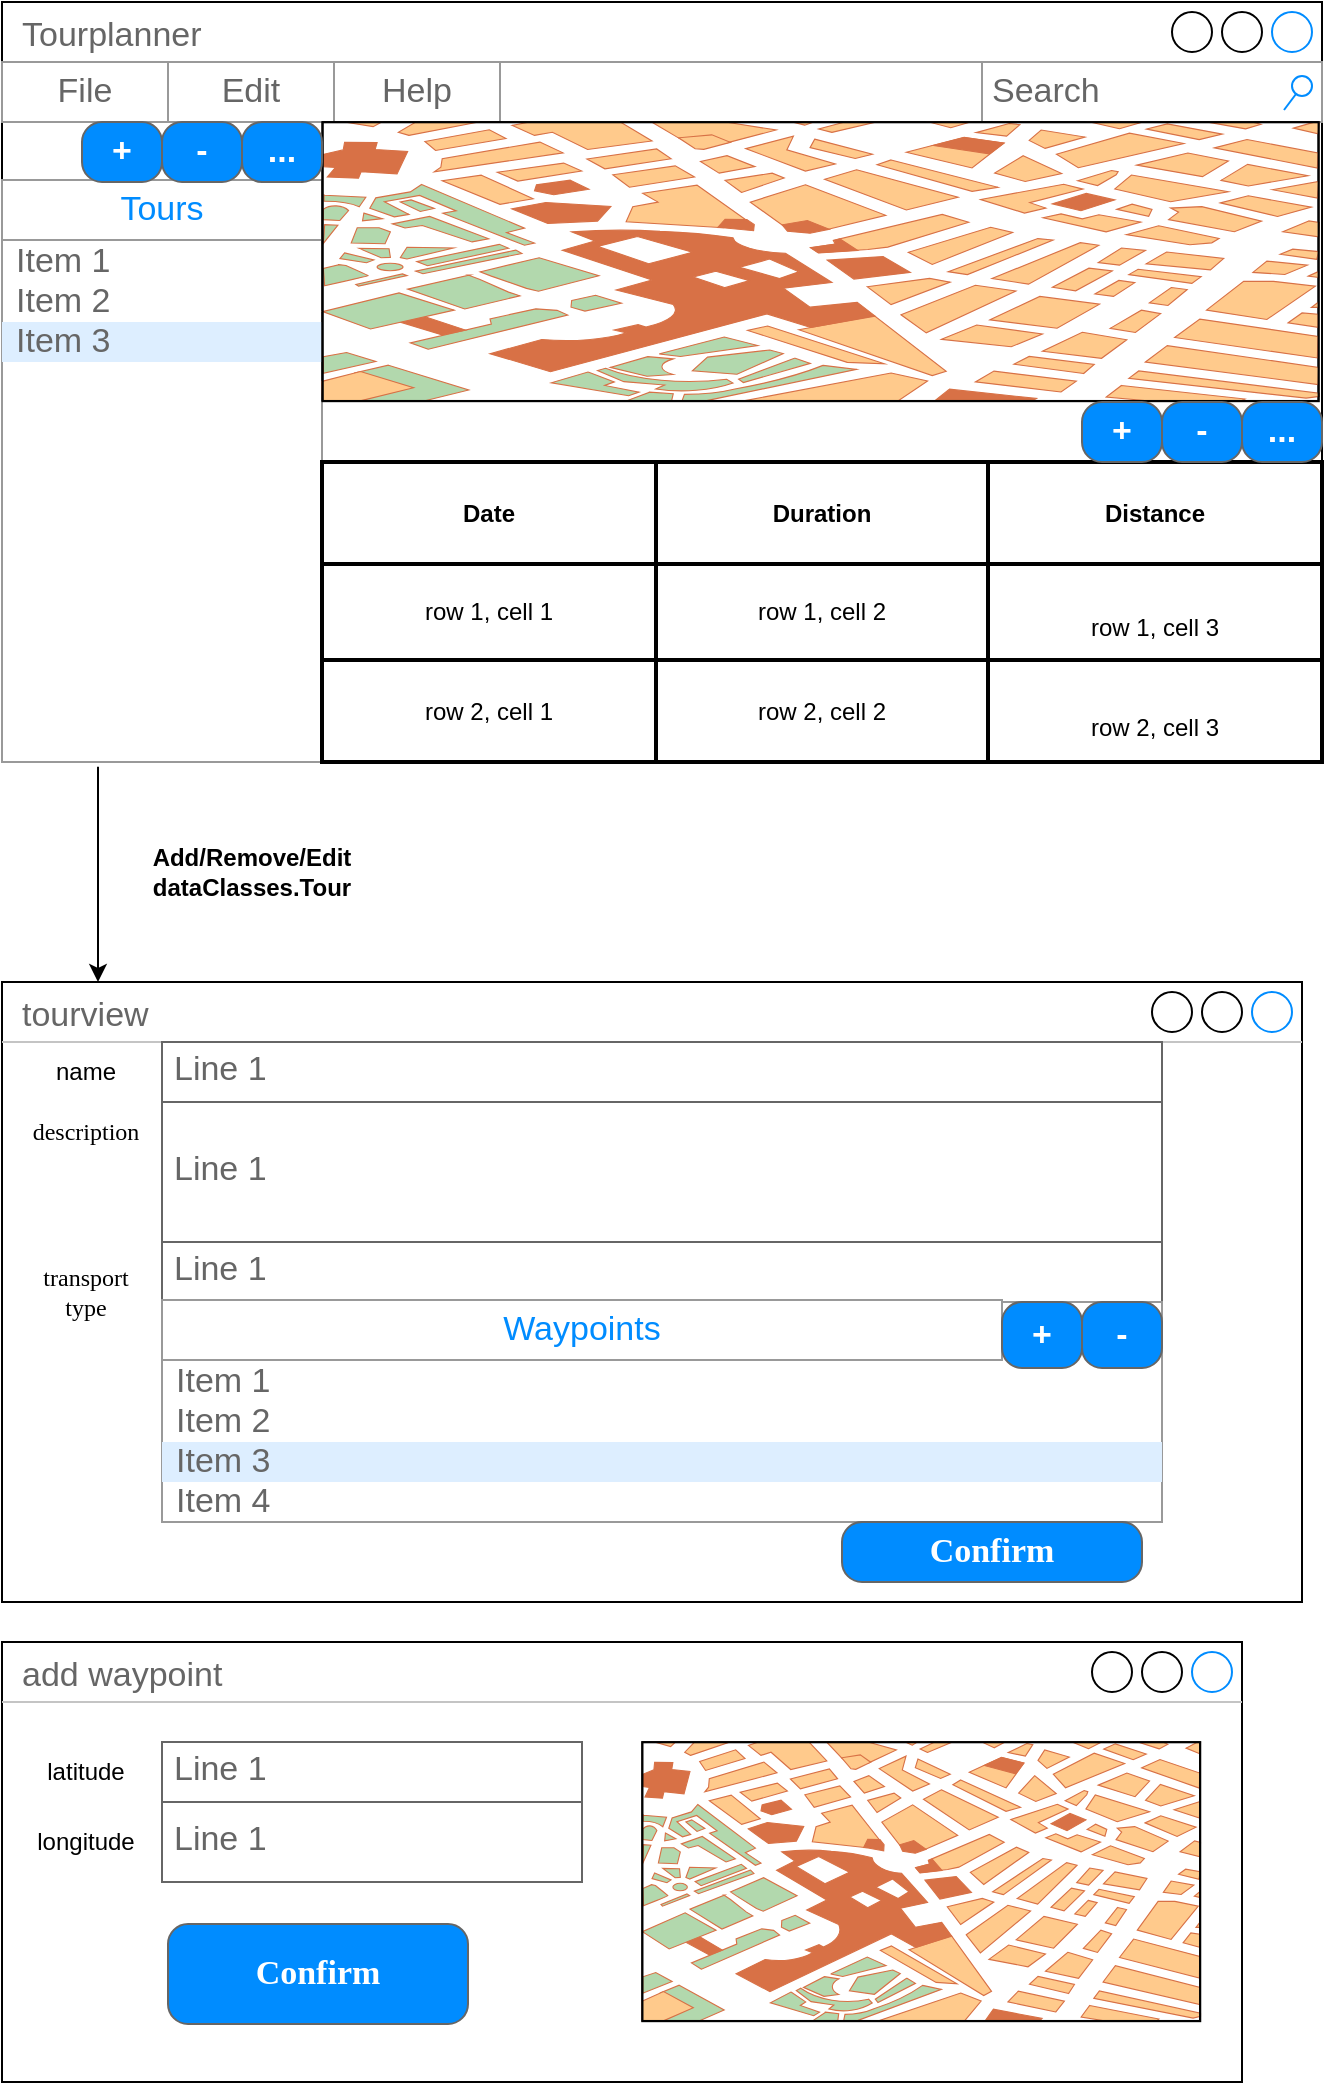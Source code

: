 <mxfile version="21.3.0" type="device">
  <diagram name="Seite-1" id="pwHJBEYoPN8gfofOHMQj">
    <mxGraphModel dx="1235" dy="633" grid="1" gridSize="10" guides="1" tooltips="1" connect="1" arrows="1" fold="1" page="1" pageScale="1" pageWidth="827" pageHeight="1169" math="0" shadow="0">
      <root>
        <mxCell id="0" />
        <mxCell id="1" parent="0" />
        <mxCell id="qxxUC0PWJHGUvFRXpn1j-2" value="Tourplanner" style="strokeWidth=1;shadow=0;dashed=0;align=center;html=1;shape=mxgraph.mockup.containers.window;align=left;verticalAlign=top;spacingLeft=8;strokeColor2=#008cff;strokeColor3=#c4c4c4;fontColor=#666666;mainText=;fontSize=17;labelBackgroundColor=none;whiteSpace=wrap;" vertex="1" parent="1">
          <mxGeometry x="30" y="20" width="660" height="380" as="geometry" />
        </mxCell>
        <mxCell id="qxxUC0PWJHGUvFRXpn1j-3" value="" style="strokeWidth=1;shadow=0;dashed=0;align=center;html=1;shape=mxgraph.mockup.forms.rrect;rSize=0;strokeColor=#999999;" vertex="1" parent="1">
          <mxGeometry x="30" y="50" width="498" height="30" as="geometry" />
        </mxCell>
        <mxCell id="qxxUC0PWJHGUvFRXpn1j-4" value="File" style="strokeColor=inherit;fillColor=inherit;gradientColor=inherit;strokeWidth=1;shadow=0;dashed=0;align=center;html=1;shape=mxgraph.mockup.forms.rrect;rSize=0;fontSize=17;fontColor=#666666;whiteSpace=wrap;" vertex="1" parent="qxxUC0PWJHGUvFRXpn1j-3">
          <mxGeometry width="83" height="30" as="geometry" />
        </mxCell>
        <mxCell id="qxxUC0PWJHGUvFRXpn1j-5" value="Edit" style="strokeColor=inherit;fillColor=inherit;gradientColor=inherit;strokeWidth=1;shadow=0;dashed=0;align=center;html=1;shape=mxgraph.mockup.forms.rrect;rSize=0;fontSize=17;fontColor=#666666;whiteSpace=wrap;" vertex="1" parent="qxxUC0PWJHGUvFRXpn1j-3">
          <mxGeometry x="83" width="83" height="30" as="geometry" />
        </mxCell>
        <mxCell id="qxxUC0PWJHGUvFRXpn1j-6" value="Help" style="strokeColor=inherit;fillColor=inherit;gradientColor=inherit;strokeWidth=1;shadow=0;dashed=0;align=center;html=1;shape=mxgraph.mockup.forms.rrect;rSize=0;fontSize=17;fontColor=#666666;whiteSpace=wrap;" vertex="1" parent="qxxUC0PWJHGUvFRXpn1j-3">
          <mxGeometry x="166" width="83" height="30" as="geometry" />
        </mxCell>
        <mxCell id="qxxUC0PWJHGUvFRXpn1j-10" value="" style="strokeWidth=1;shadow=0;dashed=0;align=center;html=1;shape=mxgraph.mockup.forms.rrect;rSize=0;strokeColor=#999999;fillColor=#ffffff;" vertex="1" parent="1">
          <mxGeometry x="30" y="110" width="160" height="290" as="geometry" />
        </mxCell>
        <mxCell id="qxxUC0PWJHGUvFRXpn1j-11" value="Tours" style="strokeWidth=1;shadow=0;dashed=0;align=center;html=1;shape=mxgraph.mockup.forms.rrect;rSize=0;strokeColor=#999999;fontColor=#008cff;fontSize=17;fillColor=#ffffff;resizeWidth=1;whiteSpace=wrap;" vertex="1" parent="qxxUC0PWJHGUvFRXpn1j-10">
          <mxGeometry width="160" height="30" relative="1" as="geometry">
            <mxPoint y="-1" as="offset" />
          </mxGeometry>
        </mxCell>
        <mxCell id="qxxUC0PWJHGUvFRXpn1j-12" value="Item 1" style="strokeWidth=1;shadow=0;dashed=0;align=center;html=1;shape=mxgraph.mockup.forms.anchor;fontSize=17;fontColor=#666666;align=left;spacingLeft=5;resizeWidth=1;whiteSpace=wrap;" vertex="1" parent="qxxUC0PWJHGUvFRXpn1j-10">
          <mxGeometry width="160" height="20" relative="1" as="geometry">
            <mxPoint y="30" as="offset" />
          </mxGeometry>
        </mxCell>
        <mxCell id="qxxUC0PWJHGUvFRXpn1j-13" value="Item 2" style="strokeWidth=1;shadow=0;dashed=0;align=center;html=1;shape=mxgraph.mockup.forms.anchor;fontSize=17;fontColor=#666666;align=left;spacingLeft=5;resizeWidth=1;whiteSpace=wrap;" vertex="1" parent="qxxUC0PWJHGUvFRXpn1j-10">
          <mxGeometry width="160" height="20" relative="1" as="geometry">
            <mxPoint y="50" as="offset" />
          </mxGeometry>
        </mxCell>
        <mxCell id="qxxUC0PWJHGUvFRXpn1j-14" value="Item 3" style="strokeWidth=1;shadow=0;dashed=0;align=center;html=1;shape=mxgraph.mockup.forms.rrect;rSize=0;fontSize=17;fontColor=#666666;align=left;spacingLeft=5;fillColor=#ddeeff;strokeColor=none;resizeWidth=1;whiteSpace=wrap;" vertex="1" parent="qxxUC0PWJHGUvFRXpn1j-10">
          <mxGeometry width="160" height="20" relative="1" as="geometry">
            <mxPoint y="70" as="offset" />
          </mxGeometry>
        </mxCell>
        <mxCell id="qxxUC0PWJHGUvFRXpn1j-16" value="Search" style="strokeWidth=1;shadow=0;dashed=0;align=center;html=1;shape=mxgraph.mockup.forms.searchBox;strokeColor=#999999;mainText=;strokeColor2=#008cff;fontColor=#666666;fontSize=17;align=left;spacingLeft=3;whiteSpace=wrap;" vertex="1" parent="1">
          <mxGeometry x="520" y="50" width="170" height="30" as="geometry" />
        </mxCell>
        <mxCell id="qxxUC0PWJHGUvFRXpn1j-17" value="" style="shape=table;html=1;whiteSpace=wrap;startSize=0;container=1;collapsible=0;childLayout=tableLayout;strokeWidth=2;" vertex="1" parent="1">
          <mxGeometry x="190" y="250" width="500" height="150" as="geometry" />
        </mxCell>
        <mxCell id="qxxUC0PWJHGUvFRXpn1j-18" value="" style="shape=tableRow;horizontal=0;startSize=0;swimlaneHead=0;swimlaneBody=0;top=0;left=0;bottom=0;right=0;collapsible=0;dropTarget=0;fillColor=none;points=[[0,0.5],[1,0.5]];portConstraint=eastwest;" vertex="1" parent="qxxUC0PWJHGUvFRXpn1j-17">
          <mxGeometry width="500" height="51" as="geometry" />
        </mxCell>
        <mxCell id="qxxUC0PWJHGUvFRXpn1j-19" value="Date" style="shape=partialRectangle;html=1;whiteSpace=wrap;connectable=0;fillColor=none;top=0;left=0;bottom=0;right=0;overflow=hidden;fontStyle=1" vertex="1" parent="qxxUC0PWJHGUvFRXpn1j-18">
          <mxGeometry width="167" height="51" as="geometry">
            <mxRectangle width="167" height="51" as="alternateBounds" />
          </mxGeometry>
        </mxCell>
        <mxCell id="qxxUC0PWJHGUvFRXpn1j-20" value="Duration" style="shape=partialRectangle;html=1;whiteSpace=wrap;connectable=0;fillColor=none;top=0;left=0;bottom=0;right=0;overflow=hidden;fontStyle=1" vertex="1" parent="qxxUC0PWJHGUvFRXpn1j-18">
          <mxGeometry x="167" width="166" height="51" as="geometry">
            <mxRectangle width="166" height="51" as="alternateBounds" />
          </mxGeometry>
        </mxCell>
        <mxCell id="qxxUC0PWJHGUvFRXpn1j-52" value="Distance" style="shape=partialRectangle;html=1;whiteSpace=wrap;connectable=0;fillColor=none;top=0;left=0;bottom=0;right=0;overflow=hidden;fontStyle=1" vertex="1" parent="qxxUC0PWJHGUvFRXpn1j-18">
          <mxGeometry x="333" width="167" height="51" as="geometry">
            <mxRectangle width="167" height="51" as="alternateBounds" />
          </mxGeometry>
        </mxCell>
        <mxCell id="qxxUC0PWJHGUvFRXpn1j-21" value="" style="shape=tableRow;horizontal=0;startSize=0;swimlaneHead=0;swimlaneBody=0;top=0;left=0;bottom=0;right=0;collapsible=0;dropTarget=0;fillColor=none;points=[[0,0.5],[1,0.5]];portConstraint=eastwest;" vertex="1" parent="qxxUC0PWJHGUvFRXpn1j-17">
          <mxGeometry y="51" width="500" height="48" as="geometry" />
        </mxCell>
        <mxCell id="qxxUC0PWJHGUvFRXpn1j-22" value="row 1, cell 1" style="shape=partialRectangle;html=1;whiteSpace=wrap;connectable=0;fillColor=none;top=0;left=0;bottom=0;right=0;overflow=hidden;" vertex="1" parent="qxxUC0PWJHGUvFRXpn1j-21">
          <mxGeometry width="167" height="48" as="geometry">
            <mxRectangle width="167" height="48" as="alternateBounds" />
          </mxGeometry>
        </mxCell>
        <mxCell id="qxxUC0PWJHGUvFRXpn1j-23" value="row 1, cell 2" style="shape=partialRectangle;html=1;whiteSpace=wrap;connectable=0;fillColor=none;top=0;left=0;bottom=0;right=0;overflow=hidden;" vertex="1" parent="qxxUC0PWJHGUvFRXpn1j-21">
          <mxGeometry x="167" width="166" height="48" as="geometry">
            <mxRectangle width="166" height="48" as="alternateBounds" />
          </mxGeometry>
        </mxCell>
        <mxCell id="qxxUC0PWJHGUvFRXpn1j-53" value="&lt;br&gt;row 1, cell 3&lt;br&gt;" style="shape=partialRectangle;html=1;whiteSpace=wrap;connectable=0;fillColor=none;top=0;left=0;bottom=0;right=0;overflow=hidden;" vertex="1" parent="qxxUC0PWJHGUvFRXpn1j-21">
          <mxGeometry x="333" width="167" height="48" as="geometry">
            <mxRectangle width="167" height="48" as="alternateBounds" />
          </mxGeometry>
        </mxCell>
        <mxCell id="qxxUC0PWJHGUvFRXpn1j-24" value="" style="shape=tableRow;horizontal=0;startSize=0;swimlaneHead=0;swimlaneBody=0;top=0;left=0;bottom=0;right=0;collapsible=0;dropTarget=0;fillColor=none;points=[[0,0.5],[1,0.5]];portConstraint=eastwest;" vertex="1" parent="qxxUC0PWJHGUvFRXpn1j-17">
          <mxGeometry y="99" width="500" height="51" as="geometry" />
        </mxCell>
        <mxCell id="qxxUC0PWJHGUvFRXpn1j-25" value="row 2, cell 1" style="shape=partialRectangle;html=1;whiteSpace=wrap;connectable=0;fillColor=none;top=0;left=0;bottom=0;right=0;overflow=hidden;" vertex="1" parent="qxxUC0PWJHGUvFRXpn1j-24">
          <mxGeometry width="167" height="51" as="geometry">
            <mxRectangle width="167" height="51" as="alternateBounds" />
          </mxGeometry>
        </mxCell>
        <mxCell id="qxxUC0PWJHGUvFRXpn1j-26" value="row 2, cell 2" style="shape=partialRectangle;html=1;whiteSpace=wrap;connectable=0;fillColor=none;top=0;left=0;bottom=0;right=0;overflow=hidden;" vertex="1" parent="qxxUC0PWJHGUvFRXpn1j-24">
          <mxGeometry x="167" width="166" height="51" as="geometry">
            <mxRectangle width="166" height="51" as="alternateBounds" />
          </mxGeometry>
        </mxCell>
        <mxCell id="qxxUC0PWJHGUvFRXpn1j-54" value="&lt;br&gt;row 2, cell 3&lt;br&gt;" style="shape=partialRectangle;html=1;whiteSpace=wrap;connectable=0;fillColor=none;top=0;left=0;bottom=0;right=0;overflow=hidden;" vertex="1" parent="qxxUC0PWJHGUvFRXpn1j-24">
          <mxGeometry x="333" width="167" height="51" as="geometry">
            <mxRectangle width="167" height="51" as="alternateBounds" />
          </mxGeometry>
        </mxCell>
        <mxCell id="qxxUC0PWJHGUvFRXpn1j-27" value="" style="verticalLabelPosition=bottom;shadow=0;dashed=0;align=center;html=1;verticalAlign=top;strokeWidth=1;shape=mxgraph.mockup.misc.map;" vertex="1" parent="1">
          <mxGeometry x="190" y="80" width="500" height="140" as="geometry" />
        </mxCell>
        <mxCell id="qxxUC0PWJHGUvFRXpn1j-46" value="+" style="strokeWidth=1;shadow=0;dashed=0;align=center;html=1;shape=mxgraph.mockup.buttons.button;strokeColor=#666666;fontColor=#ffffff;mainText=;buttonStyle=round;fontSize=17;fontStyle=1;fillColor=#008cff;whiteSpace=wrap;" vertex="1" parent="1">
          <mxGeometry x="70" y="80" width="40" height="30" as="geometry" />
        </mxCell>
        <mxCell id="qxxUC0PWJHGUvFRXpn1j-47" value="-" style="strokeWidth=1;shadow=0;dashed=0;align=center;html=1;shape=mxgraph.mockup.buttons.button;strokeColor=#666666;fontColor=#ffffff;mainText=;buttonStyle=round;fontSize=17;fontStyle=1;fillColor=#008cff;whiteSpace=wrap;" vertex="1" parent="1">
          <mxGeometry x="110" y="80" width="40" height="30" as="geometry" />
        </mxCell>
        <mxCell id="qxxUC0PWJHGUvFRXpn1j-48" value="..." style="strokeWidth=1;shadow=0;dashed=0;align=center;html=1;shape=mxgraph.mockup.buttons.button;strokeColor=#666666;fontColor=#ffffff;mainText=;buttonStyle=round;fontSize=17;fontStyle=1;fillColor=#008cff;whiteSpace=wrap;" vertex="1" parent="1">
          <mxGeometry x="150" y="80" width="40" height="30" as="geometry" />
        </mxCell>
        <mxCell id="qxxUC0PWJHGUvFRXpn1j-49" value="+" style="strokeWidth=1;shadow=0;dashed=0;align=center;html=1;shape=mxgraph.mockup.buttons.button;strokeColor=#666666;fontColor=#ffffff;mainText=;buttonStyle=round;fontSize=17;fontStyle=1;fillColor=#008cff;whiteSpace=wrap;" vertex="1" parent="1">
          <mxGeometry x="570" y="220" width="40" height="30" as="geometry" />
        </mxCell>
        <mxCell id="qxxUC0PWJHGUvFRXpn1j-50" value="-" style="strokeWidth=1;shadow=0;dashed=0;align=center;html=1;shape=mxgraph.mockup.buttons.button;strokeColor=#666666;fontColor=#ffffff;mainText=;buttonStyle=round;fontSize=17;fontStyle=1;fillColor=#008cff;whiteSpace=wrap;" vertex="1" parent="1">
          <mxGeometry x="610" y="220" width="40" height="30" as="geometry" />
        </mxCell>
        <mxCell id="qxxUC0PWJHGUvFRXpn1j-51" value="..." style="strokeWidth=1;shadow=0;dashed=0;align=center;html=1;shape=mxgraph.mockup.buttons.button;strokeColor=#666666;fontColor=#ffffff;mainText=;buttonStyle=round;fontSize=17;fontStyle=1;fillColor=#008cff;whiteSpace=wrap;" vertex="1" parent="1">
          <mxGeometry x="650" y="220" width="40" height="30" as="geometry" />
        </mxCell>
        <mxCell id="qxxUC0PWJHGUvFRXpn1j-55" value="" style="endArrow=classic;html=1;rounded=0;exitX=0.3;exitY=1.008;exitDx=0;exitDy=0;exitPerimeter=0;" edge="1" parent="1" source="qxxUC0PWJHGUvFRXpn1j-10">
          <mxGeometry width="50" height="50" relative="1" as="geometry">
            <mxPoint x="100" y="500" as="sourcePoint" />
            <mxPoint x="78" y="510" as="targetPoint" />
          </mxGeometry>
        </mxCell>
        <mxCell id="qxxUC0PWJHGUvFRXpn1j-56" value="&lt;b&gt;Add/Remove/Edit dataClasses.Tour&lt;br&gt;&lt;/b&gt;" style="text;html=1;strokeColor=none;fillColor=none;align=center;verticalAlign=middle;whiteSpace=wrap;rounded=0;" vertex="1" parent="1">
          <mxGeometry x="80" y="440" width="150" height="30" as="geometry" />
        </mxCell>
        <mxCell id="qxxUC0PWJHGUvFRXpn1j-57" value="tourview" style="strokeWidth=1;shadow=0;dashed=0;align=center;html=1;shape=mxgraph.mockup.containers.window;align=left;verticalAlign=top;spacingLeft=8;strokeColor2=#008cff;strokeColor3=#c4c4c4;fontColor=#666666;mainText=;fontSize=17;labelBackgroundColor=none;whiteSpace=wrap;" vertex="1" parent="1">
          <mxGeometry x="30" y="510" width="650" height="310" as="geometry" />
        </mxCell>
        <mxCell id="qxxUC0PWJHGUvFRXpn1j-58" value="Line 1" style="strokeWidth=1;shadow=0;dashed=0;align=center;html=1;shape=mxgraph.mockup.text.textBox;fontColor=#666666;align=left;fontSize=17;spacingLeft=4;spacingTop=-3;whiteSpace=wrap;strokeColor=#666666;mainText=" vertex="1" parent="1">
          <mxGeometry x="110" y="540" width="500" height="30" as="geometry" />
        </mxCell>
        <mxCell id="qxxUC0PWJHGUvFRXpn1j-59" value="Line 1" style="strokeWidth=1;shadow=0;dashed=0;align=center;html=1;shape=mxgraph.mockup.text.textBox;fontColor=#666666;align=left;fontSize=17;spacingLeft=4;spacingTop=-3;whiteSpace=wrap;strokeColor=#666666;mainText=" vertex="1" parent="1">
          <mxGeometry x="110" y="570" width="500" height="70" as="geometry" />
        </mxCell>
        <mxCell id="qxxUC0PWJHGUvFRXpn1j-60" value="Line 1" style="strokeWidth=1;shadow=0;dashed=0;align=center;html=1;shape=mxgraph.mockup.text.textBox;fontColor=#666666;align=left;fontSize=17;spacingLeft=4;spacingTop=-3;whiteSpace=wrap;strokeColor=#666666;mainText=" vertex="1" parent="1">
          <mxGeometry x="110" y="640" width="500" height="30" as="geometry" />
        </mxCell>
        <mxCell id="qxxUC0PWJHGUvFRXpn1j-64" value="name" style="text;html=1;strokeColor=none;fillColor=none;align=center;verticalAlign=middle;whiteSpace=wrap;rounded=0;" vertex="1" parent="1">
          <mxGeometry x="42" y="540" width="60" height="30" as="geometry" />
        </mxCell>
        <mxCell id="qxxUC0PWJHGUvFRXpn1j-65" value="description" style="text;html=1;strokeColor=none;fillColor=none;align=center;verticalAlign=middle;whiteSpace=wrap;rounded=0;fontFamily=Comic Sans MS;" vertex="1" parent="1">
          <mxGeometry x="42" y="570" width="60" height="30" as="geometry" />
        </mxCell>
        <mxCell id="qxxUC0PWJHGUvFRXpn1j-67" value="transport type" style="text;html=1;strokeColor=none;fillColor=none;align=center;verticalAlign=middle;whiteSpace=wrap;rounded=0;fontFamily=Lucida Console;" vertex="1" parent="1">
          <mxGeometry x="42" y="650" width="60" height="30" as="geometry" />
        </mxCell>
        <mxCell id="qxxUC0PWJHGUvFRXpn1j-68" value="" style="strokeWidth=1;shadow=0;dashed=0;align=center;html=1;shape=mxgraph.mockup.forms.rrect;rSize=0;strokeColor=#999999;fillColor=#ffffff;fontFamily=Comic Sans MS;" vertex="1" parent="1">
          <mxGeometry x="110" y="670" width="500" height="110" as="geometry" />
        </mxCell>
        <mxCell id="qxxUC0PWJHGUvFRXpn1j-69" value="Waypoints" style="strokeWidth=1;shadow=0;dashed=0;align=center;html=1;shape=mxgraph.mockup.forms.rrect;rSize=0;strokeColor=#999999;fontColor=#008cff;fontSize=17;fillColor=#ffffff;resizeWidth=1;whiteSpace=wrap;" vertex="1" parent="qxxUC0PWJHGUvFRXpn1j-68">
          <mxGeometry width="420" height="30" relative="1" as="geometry">
            <mxPoint y="-1" as="offset" />
          </mxGeometry>
        </mxCell>
        <mxCell id="qxxUC0PWJHGUvFRXpn1j-70" value="Item 1" style="strokeWidth=1;shadow=0;dashed=0;align=center;html=1;shape=mxgraph.mockup.forms.anchor;fontSize=17;fontColor=#666666;align=left;spacingLeft=5;resizeWidth=1;whiteSpace=wrap;" vertex="1" parent="qxxUC0PWJHGUvFRXpn1j-68">
          <mxGeometry width="500" height="20" relative="1" as="geometry">
            <mxPoint y="30" as="offset" />
          </mxGeometry>
        </mxCell>
        <mxCell id="qxxUC0PWJHGUvFRXpn1j-71" value="Item 2" style="strokeWidth=1;shadow=0;dashed=0;align=center;html=1;shape=mxgraph.mockup.forms.anchor;fontSize=17;fontColor=#666666;align=left;spacingLeft=5;resizeWidth=1;whiteSpace=wrap;" vertex="1" parent="qxxUC0PWJHGUvFRXpn1j-68">
          <mxGeometry width="500" height="20" relative="1" as="geometry">
            <mxPoint y="50" as="offset" />
          </mxGeometry>
        </mxCell>
        <mxCell id="qxxUC0PWJHGUvFRXpn1j-72" value="Item 3" style="strokeWidth=1;shadow=0;dashed=0;align=center;html=1;shape=mxgraph.mockup.forms.rrect;rSize=0;fontSize=17;fontColor=#666666;align=left;spacingLeft=5;fillColor=#ddeeff;strokeColor=none;resizeWidth=1;whiteSpace=wrap;" vertex="1" parent="qxxUC0PWJHGUvFRXpn1j-68">
          <mxGeometry width="500" height="20" relative="1" as="geometry">
            <mxPoint y="70" as="offset" />
          </mxGeometry>
        </mxCell>
        <mxCell id="qxxUC0PWJHGUvFRXpn1j-73" value="Item 4" style="strokeWidth=1;shadow=0;dashed=0;align=center;html=1;shape=mxgraph.mockup.forms.anchor;fontSize=17;fontColor=#666666;align=left;spacingLeft=5;resizeWidth=1;whiteSpace=wrap;" vertex="1" parent="qxxUC0PWJHGUvFRXpn1j-68">
          <mxGeometry width="500" height="20" relative="1" as="geometry">
            <mxPoint y="90" as="offset" />
          </mxGeometry>
        </mxCell>
        <mxCell id="qxxUC0PWJHGUvFRXpn1j-74" value="+" style="strokeWidth=1;shadow=0;dashed=0;align=center;html=1;shape=mxgraph.mockup.buttons.button;strokeColor=#666666;fontColor=#ffffff;mainText=;buttonStyle=round;fontSize=17;fontStyle=1;fillColor=#008cff;whiteSpace=wrap;" vertex="1" parent="qxxUC0PWJHGUvFRXpn1j-68">
          <mxGeometry x="420" width="40" height="33" as="geometry" />
        </mxCell>
        <mxCell id="qxxUC0PWJHGUvFRXpn1j-75" value="-" style="strokeWidth=1;shadow=0;dashed=0;align=center;html=1;shape=mxgraph.mockup.buttons.button;strokeColor=#666666;fontColor=#ffffff;mainText=;buttonStyle=round;fontSize=17;fontStyle=1;fillColor=#008cff;whiteSpace=wrap;" vertex="1" parent="qxxUC0PWJHGUvFRXpn1j-68">
          <mxGeometry x="460" width="40" height="33" as="geometry" />
        </mxCell>
        <mxCell id="qxxUC0PWJHGUvFRXpn1j-80" value="&lt;div&gt;add waypoint&lt;/div&gt;&lt;div&gt;&lt;br&gt;&lt;/div&gt;" style="strokeWidth=1;shadow=0;dashed=0;align=center;html=1;shape=mxgraph.mockup.containers.window;align=left;verticalAlign=top;spacingLeft=8;strokeColor2=#008cff;strokeColor3=#c4c4c4;fontColor=#666666;mainText=;fontSize=17;labelBackgroundColor=none;whiteSpace=wrap;" vertex="1" parent="1">
          <mxGeometry x="30" y="840" width="620" height="220" as="geometry" />
        </mxCell>
        <mxCell id="qxxUC0PWJHGUvFRXpn1j-86" value="Line 1" style="strokeWidth=1;shadow=0;dashed=0;align=center;html=1;shape=mxgraph.mockup.text.textBox;fontColor=#666666;align=left;fontSize=17;spacingLeft=4;spacingTop=-3;whiteSpace=wrap;strokeColor=#666666;mainText=" vertex="1" parent="1">
          <mxGeometry x="110" y="890" width="210" height="30" as="geometry" />
        </mxCell>
        <mxCell id="qxxUC0PWJHGUvFRXpn1j-87" value="Line 1" style="strokeWidth=1;shadow=0;dashed=0;align=center;html=1;shape=mxgraph.mockup.text.textBox;fontColor=#666666;align=left;fontSize=17;spacingLeft=4;spacingTop=-3;whiteSpace=wrap;strokeColor=#666666;mainText=" vertex="1" parent="1">
          <mxGeometry x="110" y="920" width="210" height="40" as="geometry" />
        </mxCell>
        <mxCell id="qxxUC0PWJHGUvFRXpn1j-90" value="latitude" style="text;html=1;strokeColor=none;fillColor=none;align=center;verticalAlign=middle;whiteSpace=wrap;rounded=0;" vertex="1" parent="1">
          <mxGeometry x="42" y="890" width="60" height="30" as="geometry" />
        </mxCell>
        <mxCell id="qxxUC0PWJHGUvFRXpn1j-91" value="longitude" style="text;html=1;strokeColor=none;fillColor=none;align=center;verticalAlign=middle;whiteSpace=wrap;rounded=0;" vertex="1" parent="1">
          <mxGeometry x="42" y="925" width="60" height="30" as="geometry" />
        </mxCell>
        <mxCell id="qxxUC0PWJHGUvFRXpn1j-92" value="" style="verticalLabelPosition=bottom;shadow=0;dashed=0;align=center;html=1;verticalAlign=top;strokeWidth=1;shape=mxgraph.mockup.misc.map;" vertex="1" parent="1">
          <mxGeometry x="350" y="890" width="280" height="140" as="geometry" />
        </mxCell>
        <mxCell id="qxxUC0PWJHGUvFRXpn1j-93" value="Confirm" style="strokeWidth=1;shadow=0;dashed=0;align=center;html=1;shape=mxgraph.mockup.buttons.button;strokeColor=#666666;fontColor=#ffffff;mainText=;buttonStyle=round;fontSize=17;fontStyle=1;fillColor=#008cff;whiteSpace=wrap;fontFamily=Comic Sans MS;" vertex="1" parent="1">
          <mxGeometry x="113" y="981" width="150" height="50" as="geometry" />
        </mxCell>
        <mxCell id="qxxUC0PWJHGUvFRXpn1j-94" value="Confirm" style="strokeWidth=1;shadow=0;dashed=0;align=center;html=1;shape=mxgraph.mockup.buttons.button;strokeColor=#666666;fontColor=#ffffff;mainText=;buttonStyle=round;fontSize=17;fontStyle=1;fillColor=#008cff;whiteSpace=wrap;fontFamily=Comic Sans MS;" vertex="1" parent="1">
          <mxGeometry x="450" y="780" width="150" height="30" as="geometry" />
        </mxCell>
      </root>
    </mxGraphModel>
  </diagram>
</mxfile>

